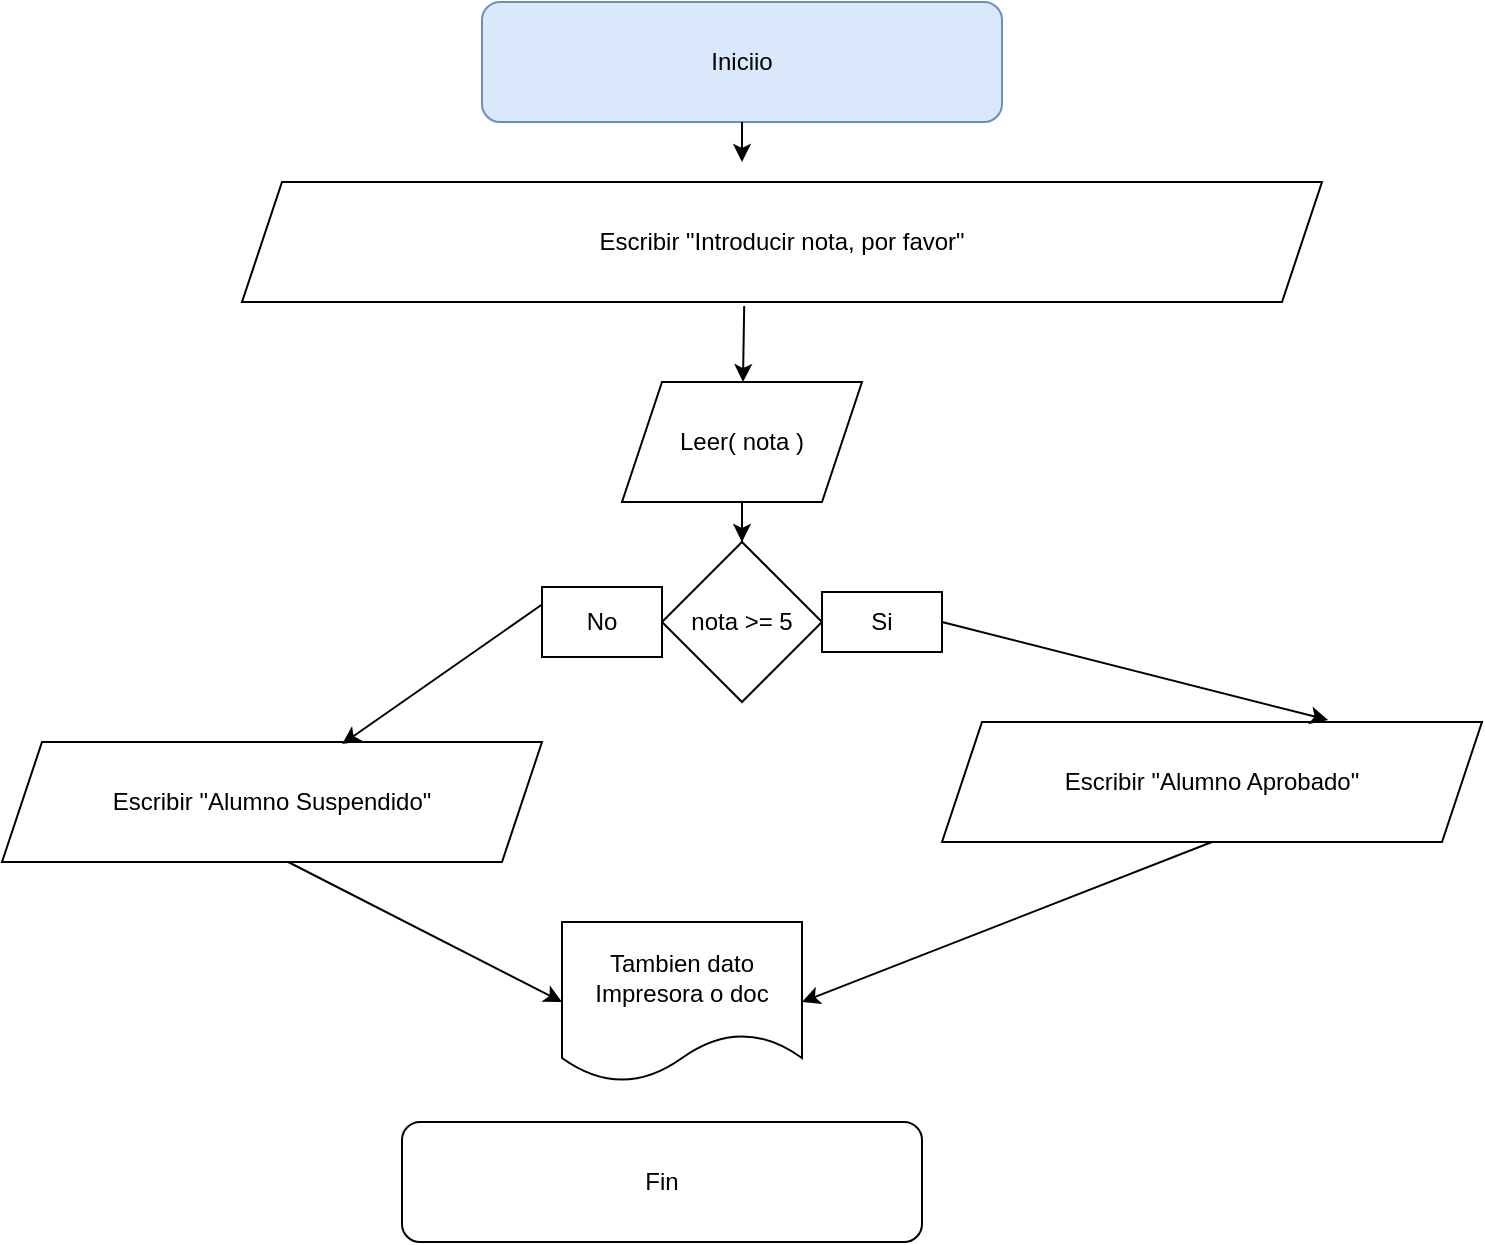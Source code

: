 <mxfile version="21.0.2" type="device"><diagram name="Página-1" id="HMvex3vbqX3TSbCEeFv7"><mxGraphModel dx="1114" dy="584" grid="1" gridSize="10" guides="1" tooltips="1" connect="1" arrows="1" fold="1" page="1" pageScale="1" pageWidth="827" pageHeight="1169" math="0" shadow="0"><root><mxCell id="0"/><mxCell id="1" parent="0"/><mxCell id="CgKSlaHvIGXQtPQxEEFu-1" value="Iniciio" style="rounded=1;whiteSpace=wrap;html=1;fillColor=#dae8fc;strokeColor=#6c8ebf;" vertex="1" parent="1"><mxGeometry x="290" y="70" width="260" height="60" as="geometry"/></mxCell><mxCell id="CgKSlaHvIGXQtPQxEEFu-2" value="Fin" style="rounded=1;whiteSpace=wrap;html=1;" vertex="1" parent="1"><mxGeometry x="250" y="630" width="260" height="60" as="geometry"/></mxCell><mxCell id="CgKSlaHvIGXQtPQxEEFu-3" value="Escribir &quot;Introducir nota, por favor&quot;" style="shape=parallelogram;perimeter=parallelogramPerimeter;whiteSpace=wrap;html=1;fixedSize=1;" vertex="1" parent="1"><mxGeometry x="170" y="160" width="540" height="60" as="geometry"/></mxCell><mxCell id="CgKSlaHvIGXQtPQxEEFu-9" value="" style="edgeStyle=orthogonalEdgeStyle;rounded=0;orthogonalLoop=1;jettySize=auto;html=1;" edge="1" parent="1" source="CgKSlaHvIGXQtPQxEEFu-5" target="CgKSlaHvIGXQtPQxEEFu-6"><mxGeometry relative="1" as="geometry"/></mxCell><mxCell id="CgKSlaHvIGXQtPQxEEFu-5" value="Leer( nota )" style="shape=parallelogram;perimeter=parallelogramPerimeter;whiteSpace=wrap;html=1;fixedSize=1;" vertex="1" parent="1"><mxGeometry x="360" y="260" width="120" height="60" as="geometry"/></mxCell><mxCell id="CgKSlaHvIGXQtPQxEEFu-6" value="nota &amp;gt;= 5" style="rhombus;whiteSpace=wrap;html=1;" vertex="1" parent="1"><mxGeometry x="380" y="340" width="80" height="80" as="geometry"/></mxCell><mxCell id="CgKSlaHvIGXQtPQxEEFu-7" value="" style="endArrow=classic;html=1;rounded=0;exitX=0.5;exitY=1;exitDx=0;exitDy=0;" edge="1" parent="1" source="CgKSlaHvIGXQtPQxEEFu-1"><mxGeometry width="50" height="50" relative="1" as="geometry"><mxPoint x="410" y="360" as="sourcePoint"/><mxPoint x="420" y="150" as="targetPoint"/></mxGeometry></mxCell><mxCell id="CgKSlaHvIGXQtPQxEEFu-8" value="" style="endArrow=classic;html=1;rounded=0;exitX=0.465;exitY=1.033;exitDx=0;exitDy=0;exitPerimeter=0;" edge="1" parent="1" source="CgKSlaHvIGXQtPQxEEFu-3" target="CgKSlaHvIGXQtPQxEEFu-5"><mxGeometry width="50" height="50" relative="1" as="geometry"><mxPoint x="410" y="360" as="sourcePoint"/><mxPoint x="460" y="310" as="targetPoint"/></mxGeometry></mxCell><mxCell id="CgKSlaHvIGXQtPQxEEFu-10" value="Escribir &quot;Alumno Aprobado&quot;" style="shape=parallelogram;perimeter=parallelogramPerimeter;whiteSpace=wrap;html=1;fixedSize=1;" vertex="1" parent="1"><mxGeometry x="520" y="430" width="270" height="60" as="geometry"/></mxCell><mxCell id="CgKSlaHvIGXQtPQxEEFu-11" value="Escribir &quot;Alumno Suspendido&quot;" style="shape=parallelogram;perimeter=parallelogramPerimeter;whiteSpace=wrap;html=1;fixedSize=1;" vertex="1" parent="1"><mxGeometry x="50" y="440" width="270" height="60" as="geometry"/></mxCell><mxCell id="CgKSlaHvIGXQtPQxEEFu-12" value="Si" style="rounded=0;whiteSpace=wrap;html=1;" vertex="1" parent="1"><mxGeometry x="460" y="365" width="60" height="30" as="geometry"/></mxCell><mxCell id="CgKSlaHvIGXQtPQxEEFu-13" value="No" style="rounded=0;whiteSpace=wrap;html=1;" vertex="1" parent="1"><mxGeometry x="320" y="362.5" width="60" height="35" as="geometry"/></mxCell><mxCell id="CgKSlaHvIGXQtPQxEEFu-14" value="" style="endArrow=classic;html=1;rounded=0;exitX=0;exitY=0.25;exitDx=0;exitDy=0;entryX=0.63;entryY=0.017;entryDx=0;entryDy=0;entryPerimeter=0;" edge="1" parent="1" source="CgKSlaHvIGXQtPQxEEFu-13" target="CgKSlaHvIGXQtPQxEEFu-11"><mxGeometry width="50" height="50" relative="1" as="geometry"><mxPoint x="410" y="350" as="sourcePoint"/><mxPoint x="460" y="300" as="targetPoint"/></mxGeometry></mxCell><mxCell id="CgKSlaHvIGXQtPQxEEFu-15" value="" style="endArrow=classic;html=1;rounded=0;exitX=1;exitY=0.5;exitDx=0;exitDy=0;entryX=0.715;entryY=-0.017;entryDx=0;entryDy=0;entryPerimeter=0;" edge="1" parent="1" source="CgKSlaHvIGXQtPQxEEFu-12" target="CgKSlaHvIGXQtPQxEEFu-10"><mxGeometry width="50" height="50" relative="1" as="geometry"><mxPoint x="410" y="350" as="sourcePoint"/><mxPoint x="740" y="420" as="targetPoint"/></mxGeometry></mxCell><mxCell id="CgKSlaHvIGXQtPQxEEFu-16" value="" style="endArrow=classic;html=1;rounded=0;exitX=0.53;exitY=1;exitDx=0;exitDy=0;exitPerimeter=0;entryX=0;entryY=0.5;entryDx=0;entryDy=0;" edge="1" parent="1" source="CgKSlaHvIGXQtPQxEEFu-11" target="CgKSlaHvIGXQtPQxEEFu-18"><mxGeometry width="50" height="50" relative="1" as="geometry"><mxPoint x="410" y="350" as="sourcePoint"/><mxPoint x="460" y="300" as="targetPoint"/></mxGeometry></mxCell><mxCell id="CgKSlaHvIGXQtPQxEEFu-17" value="" style="endArrow=classic;html=1;rounded=0;exitX=0.5;exitY=1;exitDx=0;exitDy=0;entryX=1;entryY=0.5;entryDx=0;entryDy=0;" edge="1" parent="1" source="CgKSlaHvIGXQtPQxEEFu-10" target="CgKSlaHvIGXQtPQxEEFu-18"><mxGeometry width="50" height="50" relative="1" as="geometry"><mxPoint x="410" y="350" as="sourcePoint"/><mxPoint x="390" y="560" as="targetPoint"/></mxGeometry></mxCell><mxCell id="CgKSlaHvIGXQtPQxEEFu-18" value="Tambien dato&lt;br&gt;Impresora o doc" style="shape=document;whiteSpace=wrap;html=1;boundedLbl=1;" vertex="1" parent="1"><mxGeometry x="330" y="530" width="120" height="80" as="geometry"/></mxCell></root></mxGraphModel></diagram></mxfile>